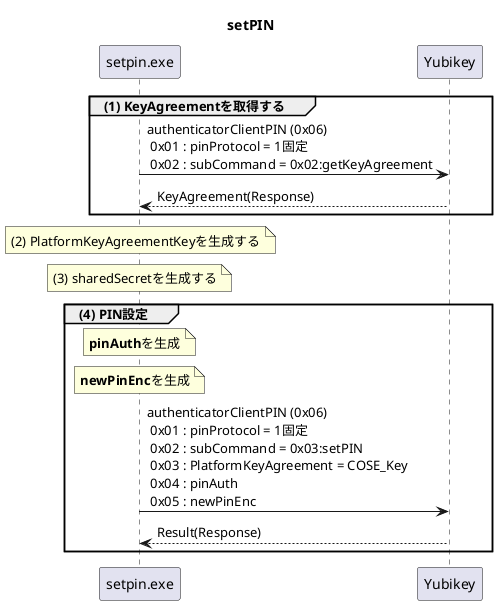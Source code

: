 @startuml
title setPIN
'hide footbox

participant "setpin.exe" as exe
participant "Yubikey" as Yubikey

group (1) KeyAgreementを取得する
    Yubikey <- exe : authenticatorClientPIN (0x06)\n 0x01 : pinProtocol = 1固定\n 0x02 : subCommand = 0x02:getKeyAgreement
    Yubikey --> exe : KeyAgreement(Response)
end

note over exe:(2) PlatformKeyAgreementKeyを生成する

note over exe:(3) sharedSecretを生成する

group (4) PIN設定
    note over exe:**pinAuth**を生成
    note over exe:**newPinEnc**を生成

    Yubikey <- exe : authenticatorClientPIN (0x06)\n 0x01 : pinProtocol = 1固定\n 0x02 : subCommand = 0x03:setPIN\n 0x03 : PlatformKeyAgreement = COSE_Key\n 0x04 : pinAuth\n 0x05 : newPinEnc
    Yubikey --> exe : Result(Response)
end

@enduml
